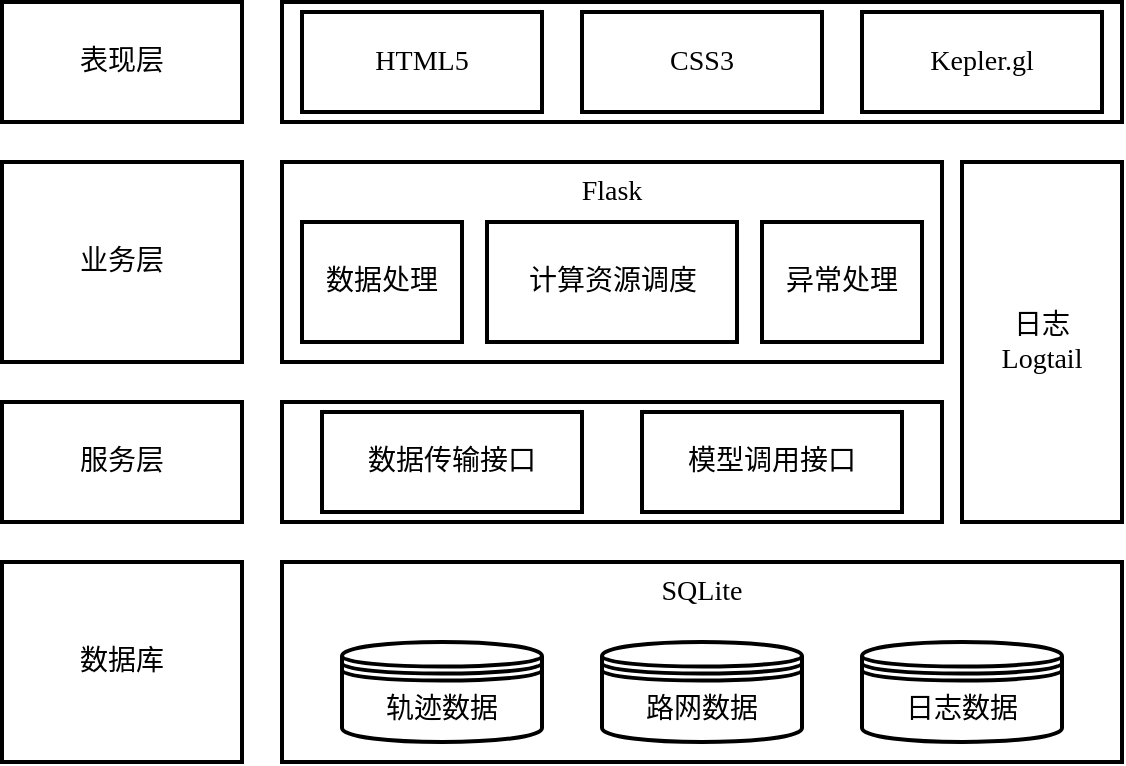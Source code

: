 <mxfile version="16.5.1" type="device"><diagram id="kgpKYQtTHZ0yAKxKKP6v" name="Page-1"><mxGraphModel dx="1106" dy="997" grid="1" gridSize="10" guides="1" tooltips="1" connect="1" arrows="1" fold="1" page="1" pageScale="1" pageWidth="850" pageHeight="1100" math="0" shadow="0"><root><mxCell id="0"/><mxCell id="1" parent="0"/><mxCell id="bBYGhN5HzMBn1hmRCCHq-1" value="&lt;font face=&quot;Times New Roman&quot; style=&quot;font-size: 14px&quot;&gt;数据库&lt;/font&gt;" style="rounded=0;whiteSpace=wrap;html=1;strokeWidth=2;" vertex="1" parent="1"><mxGeometry x="80" y="600" width="120" height="100" as="geometry"/></mxCell><mxCell id="bBYGhN5HzMBn1hmRCCHq-2" value="&lt;font style=&quot;font-size: 14px&quot; face=&quot;Times New Roman&quot;&gt;服务层&lt;/font&gt;" style="rounded=0;whiteSpace=wrap;html=1;strokeWidth=2;" vertex="1" parent="1"><mxGeometry x="80" y="520" width="120" height="60" as="geometry"/></mxCell><mxCell id="bBYGhN5HzMBn1hmRCCHq-3" value="&lt;font face=&quot;Times New Roman&quot; style=&quot;font-size: 14px&quot;&gt;业务层&lt;/font&gt;" style="rounded=0;whiteSpace=wrap;html=1;strokeWidth=2;" vertex="1" parent="1"><mxGeometry x="80" y="400" width="120" height="100" as="geometry"/></mxCell><mxCell id="bBYGhN5HzMBn1hmRCCHq-4" value="&lt;font face=&quot;Times New Roman&quot; style=&quot;font-size: 14px&quot;&gt;表现层&lt;/font&gt;" style="rounded=0;whiteSpace=wrap;html=1;strokeWidth=2;" vertex="1" parent="1"><mxGeometry x="80" y="320" width="120" height="60" as="geometry"/></mxCell><mxCell id="bBYGhN5HzMBn1hmRCCHq-5" value="" style="rounded=0;whiteSpace=wrap;html=1;strokeWidth=2;" vertex="1" parent="1"><mxGeometry x="220" y="600" width="420" height="100" as="geometry"/></mxCell><mxCell id="bBYGhN5HzMBn1hmRCCHq-6" value="轨迹数据" style="shape=datastore;whiteSpace=wrap;html=1;fontFamily=Times New Roman;fontSize=14;strokeWidth=2;" vertex="1" parent="1"><mxGeometry x="250" y="640" width="100" height="50" as="geometry"/></mxCell><mxCell id="bBYGhN5HzMBn1hmRCCHq-7" value="路网数据" style="shape=datastore;whiteSpace=wrap;html=1;fontFamily=Times New Roman;fontSize=14;strokeWidth=2;" vertex="1" parent="1"><mxGeometry x="380" y="640" width="100" height="50" as="geometry"/></mxCell><mxCell id="bBYGhN5HzMBn1hmRCCHq-8" value="日志数据" style="shape=datastore;whiteSpace=wrap;html=1;fontFamily=Times New Roman;fontSize=14;strokeWidth=2;" vertex="1" parent="1"><mxGeometry x="510" y="640" width="100" height="50" as="geometry"/></mxCell><mxCell id="bBYGhN5HzMBn1hmRCCHq-9" value="SQLite" style="text;html=1;strokeColor=none;fillColor=none;align=center;verticalAlign=middle;whiteSpace=wrap;rounded=0;fontFamily=Times New Roman;fontSize=14;strokeWidth=2;" vertex="1" parent="1"><mxGeometry x="400" y="600" width="60" height="30" as="geometry"/></mxCell><mxCell id="bBYGhN5HzMBn1hmRCCHq-10" value="" style="rounded=0;whiteSpace=wrap;html=1;strokeWidth=2;" vertex="1" parent="1"><mxGeometry x="220" y="320" width="420" height="60" as="geometry"/></mxCell><mxCell id="bBYGhN5HzMBn1hmRCCHq-11" value="HTML5" style="rounded=0;whiteSpace=wrap;html=1;fontFamily=Times New Roman;fontSize=14;strokeWidth=2;" vertex="1" parent="1"><mxGeometry x="230" y="325" width="120" height="50" as="geometry"/></mxCell><mxCell id="bBYGhN5HzMBn1hmRCCHq-13" value="CSS3" style="rounded=0;whiteSpace=wrap;html=1;fontFamily=Times New Roman;fontSize=14;strokeWidth=2;" vertex="1" parent="1"><mxGeometry x="370" y="325" width="120" height="50" as="geometry"/></mxCell><mxCell id="bBYGhN5HzMBn1hmRCCHq-14" value="Kepler.gl" style="rounded=0;whiteSpace=wrap;html=1;fontFamily=Times New Roman;fontSize=14;strokeWidth=2;" vertex="1" parent="1"><mxGeometry x="510" y="325" width="120" height="50" as="geometry"/></mxCell><mxCell id="bBYGhN5HzMBn1hmRCCHq-15" value="" style="rounded=0;whiteSpace=wrap;html=1;strokeWidth=2;" vertex="1" parent="1"><mxGeometry x="220" y="400" width="330" height="100" as="geometry"/></mxCell><mxCell id="bBYGhN5HzMBn1hmRCCHq-16" value="&lt;font face=&quot;Times New Roman&quot;&gt;&lt;span style=&quot;font-size: 14px&quot;&gt;日志&lt;/span&gt;&lt;br&gt;&lt;span style=&quot;font-size: 14px&quot;&gt;Logtail&lt;/span&gt;&lt;br&gt;&lt;/font&gt;" style="rounded=0;whiteSpace=wrap;html=1;strokeWidth=2;" vertex="1" parent="1"><mxGeometry x="560" y="400" width="80" height="180" as="geometry"/></mxCell><mxCell id="bBYGhN5HzMBn1hmRCCHq-17" value="Flask" style="text;html=1;strokeColor=none;fillColor=none;align=center;verticalAlign=middle;whiteSpace=wrap;rounded=0;fontFamily=Times New Roman;fontSize=14;strokeWidth=2;" vertex="1" parent="1"><mxGeometry x="355" y="400" width="60" height="30" as="geometry"/></mxCell><mxCell id="bBYGhN5HzMBn1hmRCCHq-18" value="计算资源调度" style="rounded=0;whiteSpace=wrap;html=1;fontFamily=Times New Roman;fontSize=14;strokeWidth=2;" vertex="1" parent="1"><mxGeometry x="322.5" y="430" width="125" height="60" as="geometry"/></mxCell><mxCell id="bBYGhN5HzMBn1hmRCCHq-19" value="数据处理" style="rounded=0;whiteSpace=wrap;html=1;fontFamily=Times New Roman;fontSize=14;strokeWidth=2;" vertex="1" parent="1"><mxGeometry x="230" y="430" width="80" height="60" as="geometry"/></mxCell><mxCell id="bBYGhN5HzMBn1hmRCCHq-20" value="异常处理" style="rounded=0;whiteSpace=wrap;html=1;fontFamily=Times New Roman;fontSize=14;strokeWidth=2;" vertex="1" parent="1"><mxGeometry x="460" y="430" width="80" height="60" as="geometry"/></mxCell><mxCell id="bBYGhN5HzMBn1hmRCCHq-22" value="" style="rounded=0;whiteSpace=wrap;html=1;fontFamily=Times New Roman;fontSize=14;strokeWidth=2;" vertex="1" parent="1"><mxGeometry x="220" y="520" width="330" height="60" as="geometry"/></mxCell><mxCell id="bBYGhN5HzMBn1hmRCCHq-23" value="数据传输接口" style="rounded=0;whiteSpace=wrap;html=1;fontFamily=Times New Roman;fontSize=14;strokeWidth=2;" vertex="1" parent="1"><mxGeometry x="240" y="525" width="130" height="50" as="geometry"/></mxCell><mxCell id="bBYGhN5HzMBn1hmRCCHq-24" value="模型调用接口" style="rounded=0;whiteSpace=wrap;html=1;fontFamily=Times New Roman;fontSize=14;strokeWidth=2;" vertex="1" parent="1"><mxGeometry x="400" y="525" width="130" height="50" as="geometry"/></mxCell></root></mxGraphModel></diagram></mxfile>